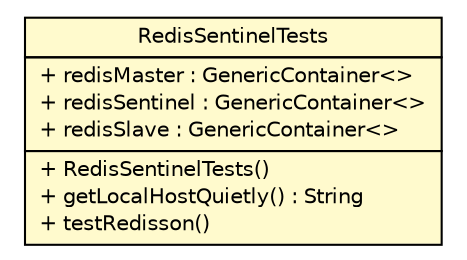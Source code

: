 #!/usr/local/bin/dot
#
# Class diagram 
# Generated by UMLGraph version R5_6-24-gf6e263 (http://www.umlgraph.org/)
#

digraph G {
	edge [fontname="Helvetica",fontsize=10,labelfontname="Helvetica",labelfontsize=10];
	node [fontname="Helvetica",fontsize=10,shape=plaintext];
	nodesep=0.25;
	ranksep=0.5;
	// top.infra.cloudready.test.RedisSentinelTests
	c6 [label=<<table title="top.infra.cloudready.test.RedisSentinelTests" border="0" cellborder="1" cellspacing="0" cellpadding="2" port="p" bgcolor="lemonChiffon" href="./RedisSentinelTests.html">
		<tr><td><table border="0" cellspacing="0" cellpadding="1">
<tr><td align="center" balign="center"> RedisSentinelTests </td></tr>
		</table></td></tr>
		<tr><td><table border="0" cellspacing="0" cellpadding="1">
<tr><td align="left" balign="left"> + redisMaster : GenericContainer&lt;&gt; </td></tr>
<tr><td align="left" balign="left"> + redisSentinel : GenericContainer&lt;&gt; </td></tr>
<tr><td align="left" balign="left"> + redisSlave : GenericContainer&lt;&gt; </td></tr>
		</table></td></tr>
		<tr><td><table border="0" cellspacing="0" cellpadding="1">
<tr><td align="left" balign="left"> + RedisSentinelTests() </td></tr>
<tr><td align="left" balign="left"> + getLocalHostQuietly() : String </td></tr>
<tr><td align="left" balign="left"> + testRedisson() </td></tr>
		</table></td></tr>
		</table>>, URL="./RedisSentinelTests.html", fontname="Helvetica", fontcolor="black", fontsize=10.0];
}

